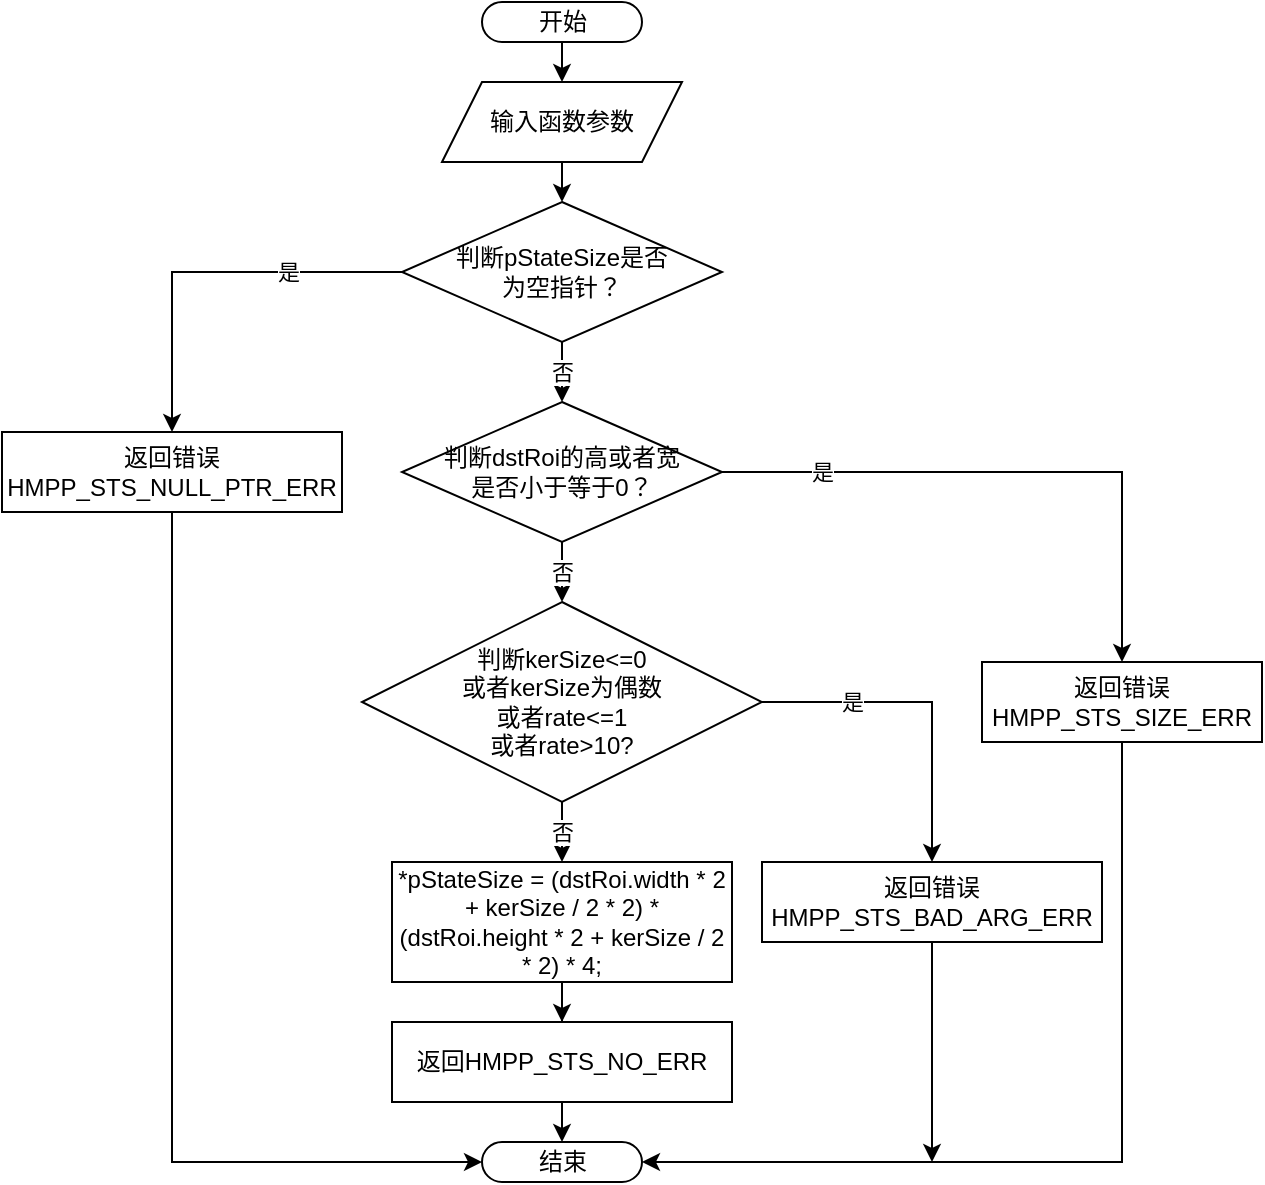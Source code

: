 <mxfile version="14.8.5" type="github" pages="2">
  <diagram id="C5RBs43oDa-KdzZeNtuy" name="Page-1">
    <mxGraphModel dx="1038" dy="579" grid="0" gridSize="10" guides="1" tooltips="1" connect="1" arrows="1" fold="1" page="1" pageScale="1" pageWidth="827" pageHeight="1169" math="0" shadow="0">
      <root>
        <mxCell id="WIyWlLk6GJQsqaUBKTNV-0" />
        <mxCell id="WIyWlLk6GJQsqaUBKTNV-1" parent="WIyWlLk6GJQsqaUBKTNV-0" />
        <mxCell id="ZNMSevWMWKB2k7Ek5_Fw-40" style="edgeStyle=orthogonalEdgeStyle;rounded=0;jumpSize=4;orthogonalLoop=1;jettySize=auto;html=1;exitX=0.5;exitY=0.5;exitDx=0;exitDy=10;exitPerimeter=0;entryX=0.5;entryY=0;entryDx=0;entryDy=0;" parent="WIyWlLk6GJQsqaUBKTNV-1" source="ZNMSevWMWKB2k7Ek5_Fw-0" target="ZNMSevWMWKB2k7Ek5_Fw-1" edge="1">
          <mxGeometry relative="1" as="geometry" />
        </mxCell>
        <mxCell id="ZNMSevWMWKB2k7Ek5_Fw-0" value="开始" style="html=1;dashed=0;whitespace=wrap;shape=mxgraph.dfd.start" parent="WIyWlLk6GJQsqaUBKTNV-1" vertex="1">
          <mxGeometry x="360" y="80" width="80" height="20" as="geometry" />
        </mxCell>
        <mxCell id="ZNMSevWMWKB2k7Ek5_Fw-5" style="edgeStyle=orthogonalEdgeStyle;rounded=0;orthogonalLoop=1;jettySize=auto;html=1;exitX=0.5;exitY=1;exitDx=0;exitDy=0;entryX=0.5;entryY=0;entryDx=0;entryDy=0;" parent="WIyWlLk6GJQsqaUBKTNV-1" source="ZNMSevWMWKB2k7Ek5_Fw-1" target="ZNMSevWMWKB2k7Ek5_Fw-4" edge="1">
          <mxGeometry relative="1" as="geometry" />
        </mxCell>
        <mxCell id="ZNMSevWMWKB2k7Ek5_Fw-1" value="输入函数参数" style="shape=parallelogram;perimeter=parallelogramPerimeter;whiteSpace=wrap;html=1;fixedSize=1;" parent="WIyWlLk6GJQsqaUBKTNV-1" vertex="1">
          <mxGeometry x="340" y="120" width="120" height="40" as="geometry" />
        </mxCell>
        <mxCell id="ZNMSevWMWKB2k7Ek5_Fw-8" value="是" style="edgeStyle=orthogonalEdgeStyle;rounded=0;orthogonalLoop=1;jettySize=auto;html=1;exitX=0;exitY=0.5;exitDx=0;exitDy=0;" parent="WIyWlLk6GJQsqaUBKTNV-1" source="ZNMSevWMWKB2k7Ek5_Fw-4" target="ZNMSevWMWKB2k7Ek5_Fw-7" edge="1">
          <mxGeometry x="-0.415" relative="1" as="geometry">
            <mxPoint as="offset" />
          </mxGeometry>
        </mxCell>
        <mxCell id="ZNMSevWMWKB2k7Ek5_Fw-11" value="否" style="edgeStyle=orthogonalEdgeStyle;rounded=0;orthogonalLoop=1;jettySize=auto;html=1;exitX=0.5;exitY=1;exitDx=0;exitDy=0;entryX=0.5;entryY=0;entryDx=0;entryDy=0;" parent="WIyWlLk6GJQsqaUBKTNV-1" source="ZNMSevWMWKB2k7Ek5_Fw-4" target="ZNMSevWMWKB2k7Ek5_Fw-10" edge="1">
          <mxGeometry relative="1" as="geometry" />
        </mxCell>
        <mxCell id="ZNMSevWMWKB2k7Ek5_Fw-4" value="判断pStateSize是否&lt;br&gt;为空指针？" style="rhombus;whiteSpace=wrap;html=1;" parent="WIyWlLk6GJQsqaUBKTNV-1" vertex="1">
          <mxGeometry x="320" y="180" width="160" height="70" as="geometry" />
        </mxCell>
        <mxCell id="ZNMSevWMWKB2k7Ek5_Fw-6" value="结束" style="html=1;dashed=0;whitespace=wrap;shape=mxgraph.dfd.start" parent="WIyWlLk6GJQsqaUBKTNV-1" vertex="1">
          <mxGeometry x="360" y="650" width="80" height="20" as="geometry" />
        </mxCell>
        <mxCell id="ZNMSevWMWKB2k7Ek5_Fw-9" style="edgeStyle=orthogonalEdgeStyle;rounded=0;orthogonalLoop=1;jettySize=auto;html=1;exitX=0.5;exitY=1;exitDx=0;exitDy=0;entryX=0;entryY=0.5;entryDx=0;entryDy=0;entryPerimeter=0;" parent="WIyWlLk6GJQsqaUBKTNV-1" source="ZNMSevWMWKB2k7Ek5_Fw-7" target="ZNMSevWMWKB2k7Ek5_Fw-6" edge="1">
          <mxGeometry relative="1" as="geometry" />
        </mxCell>
        <mxCell id="ZNMSevWMWKB2k7Ek5_Fw-7" value="返回错误HMPP_STS_NULL_PTR_ERR" style="rounded=0;whiteSpace=wrap;html=1;fillColor=#ffffff;gradientColor=none;" parent="WIyWlLk6GJQsqaUBKTNV-1" vertex="1">
          <mxGeometry x="120" y="295" width="170" height="40" as="geometry" />
        </mxCell>
        <mxCell id="ZNMSevWMWKB2k7Ek5_Fw-13" value="否" style="edgeStyle=orthogonalEdgeStyle;rounded=0;orthogonalLoop=1;jettySize=auto;html=1;exitX=0.5;exitY=1;exitDx=0;exitDy=0;entryX=0.5;entryY=0;entryDx=0;entryDy=0;" parent="WIyWlLk6GJQsqaUBKTNV-1" source="ZNMSevWMWKB2k7Ek5_Fw-10" target="ZNMSevWMWKB2k7Ek5_Fw-12" edge="1">
          <mxGeometry relative="1" as="geometry" />
        </mxCell>
        <mxCell id="ZNMSevWMWKB2k7Ek5_Fw-15" value="是" style="edgeStyle=orthogonalEdgeStyle;rounded=0;orthogonalLoop=1;jettySize=auto;html=1;exitX=1;exitY=0.5;exitDx=0;exitDy=0;entryX=0.5;entryY=0;entryDx=0;entryDy=0;" parent="WIyWlLk6GJQsqaUBKTNV-1" source="ZNMSevWMWKB2k7Ek5_Fw-10" target="ZNMSevWMWKB2k7Ek5_Fw-14" edge="1">
          <mxGeometry x="-0.661" relative="1" as="geometry">
            <mxPoint as="offset" />
          </mxGeometry>
        </mxCell>
        <mxCell id="ZNMSevWMWKB2k7Ek5_Fw-10" value="判断dstRoi的高或者宽&lt;br&gt;是否小于等于0？" style="rhombus;whiteSpace=wrap;html=1;" parent="WIyWlLk6GJQsqaUBKTNV-1" vertex="1">
          <mxGeometry x="320" y="280" width="160" height="70" as="geometry" />
        </mxCell>
        <mxCell id="ZNMSevWMWKB2k7Ek5_Fw-18" value="是" style="edgeStyle=orthogonalEdgeStyle;rounded=0;orthogonalLoop=1;jettySize=auto;html=1;exitX=1;exitY=0.5;exitDx=0;exitDy=0;entryX=0.5;entryY=0;entryDx=0;entryDy=0;" parent="WIyWlLk6GJQsqaUBKTNV-1" source="ZNMSevWMWKB2k7Ek5_Fw-12" target="ZNMSevWMWKB2k7Ek5_Fw-17" edge="1">
          <mxGeometry x="-0.46" relative="1" as="geometry">
            <mxPoint as="offset" />
          </mxGeometry>
        </mxCell>
        <mxCell id="ZNMSevWMWKB2k7Ek5_Fw-27" value="否" style="edgeStyle=orthogonalEdgeStyle;rounded=0;orthogonalLoop=1;jettySize=auto;html=1;exitX=0.5;exitY=1;exitDx=0;exitDy=0;entryX=0.5;entryY=0;entryDx=0;entryDy=0;" parent="WIyWlLk6GJQsqaUBKTNV-1" source="ZNMSevWMWKB2k7Ek5_Fw-12" target="ZNMSevWMWKB2k7Ek5_Fw-25" edge="1">
          <mxGeometry relative="1" as="geometry" />
        </mxCell>
        <mxCell id="ZNMSevWMWKB2k7Ek5_Fw-12" value="判断kerSize&amp;lt;=0&lt;br&gt;或者kerSize为偶数&lt;br&gt;或者rate&amp;lt;=1&lt;br&gt;或者rate&amp;gt;10?" style="rhombus;whiteSpace=wrap;html=1;" parent="WIyWlLk6GJQsqaUBKTNV-1" vertex="1">
          <mxGeometry x="300" y="380" width="200" height="100" as="geometry" />
        </mxCell>
        <mxCell id="ZNMSevWMWKB2k7Ek5_Fw-30" style="edgeStyle=orthogonalEdgeStyle;rounded=0;orthogonalLoop=1;jettySize=auto;html=1;exitX=0.5;exitY=1;exitDx=0;exitDy=0;entryX=1;entryY=0.5;entryDx=0;entryDy=0;entryPerimeter=0;" parent="WIyWlLk6GJQsqaUBKTNV-1" source="ZNMSevWMWKB2k7Ek5_Fw-14" target="ZNMSevWMWKB2k7Ek5_Fw-6" edge="1">
          <mxGeometry relative="1" as="geometry" />
        </mxCell>
        <mxCell id="ZNMSevWMWKB2k7Ek5_Fw-14" value="返回错误HMPP_STS_SIZE_ERR" style="rounded=0;whiteSpace=wrap;html=1;fillColor=#ffffff;gradientColor=none;" parent="WIyWlLk6GJQsqaUBKTNV-1" vertex="1">
          <mxGeometry x="610" y="410" width="140" height="40" as="geometry" />
        </mxCell>
        <mxCell id="ZNMSevWMWKB2k7Ek5_Fw-33" style="edgeStyle=orthogonalEdgeStyle;rounded=0;orthogonalLoop=1;jettySize=auto;html=1;jumpSize=4;" parent="WIyWlLk6GJQsqaUBKTNV-1" source="ZNMSevWMWKB2k7Ek5_Fw-17" edge="1">
          <mxGeometry relative="1" as="geometry">
            <mxPoint x="585" y="660" as="targetPoint" />
          </mxGeometry>
        </mxCell>
        <mxCell id="ZNMSevWMWKB2k7Ek5_Fw-17" value="返回错误HMPP_STS_BAD_ARG_ERR" style="rounded=0;whiteSpace=wrap;html=1;fillColor=#ffffff;gradientColor=none;" parent="WIyWlLk6GJQsqaUBKTNV-1" vertex="1">
          <mxGeometry x="500" y="510" width="170" height="40" as="geometry" />
        </mxCell>
        <mxCell id="SaX5oE3fyaT9kzEfwWuc-0" style="edgeStyle=orthogonalEdgeStyle;rounded=0;orthogonalLoop=1;jettySize=auto;html=1;entryX=0.5;entryY=0;entryDx=0;entryDy=0;" parent="WIyWlLk6GJQsqaUBKTNV-1" source="ZNMSevWMWKB2k7Ek5_Fw-25" target="ZNMSevWMWKB2k7Ek5_Fw-37" edge="1">
          <mxGeometry relative="1" as="geometry" />
        </mxCell>
        <mxCell id="ZNMSevWMWKB2k7Ek5_Fw-25" value="*pStateSize = (dstRoi.width * 2 + kerSize / 2 * 2) * (dstRoi.height * 2 + kerSize / 2 * 2) * 4;" style="rounded=0;whiteSpace=wrap;html=1;fillColor=#ffffff;gradientColor=none;" parent="WIyWlLk6GJQsqaUBKTNV-1" vertex="1">
          <mxGeometry x="315" y="510" width="170" height="60" as="geometry" />
        </mxCell>
        <mxCell id="ZNMSevWMWKB2k7Ek5_Fw-39" style="edgeStyle=orthogonalEdgeStyle;rounded=0;orthogonalLoop=1;jettySize=auto;html=1;exitX=0.5;exitY=1;exitDx=0;exitDy=0;entryX=0.5;entryY=0;entryDx=0;entryDy=0;entryPerimeter=0;" parent="WIyWlLk6GJQsqaUBKTNV-1" source="ZNMSevWMWKB2k7Ek5_Fw-37" target="ZNMSevWMWKB2k7Ek5_Fw-6" edge="1">
          <mxGeometry relative="1" as="geometry" />
        </mxCell>
        <mxCell id="ZNMSevWMWKB2k7Ek5_Fw-37" value="返回HMPP_STS_NO_ERR" style="rounded=0;whiteSpace=wrap;html=1;fillColor=#ffffff;gradientColor=none;" parent="WIyWlLk6GJQsqaUBKTNV-1" vertex="1">
          <mxGeometry x="315" y="590" width="170" height="40" as="geometry" />
        </mxCell>
      </root>
    </mxGraphModel>
  </diagram>
  <diagram id="nAiDFFHblqINsn1WmNnx" name="Page-2">
    <mxGraphModel dx="1038" dy="579" grid="1" gridSize="10" guides="1" tooltips="1" connect="1" arrows="1" fold="1" page="1" pageScale="1" pageWidth="827" pageHeight="1169" math="0" shadow="0">
      <root>
        <mxCell id="dnIQIAc6OB_MlAxiYMZJ-0" />
        <mxCell id="dnIQIAc6OB_MlAxiYMZJ-1" parent="dnIQIAc6OB_MlAxiYMZJ-0" />
        <mxCell id="dnIQIAc6OB_MlAxiYMZJ-2" value="" style="shape=table;startSize=0;container=1;collapsible=0;childLayout=tableLayout;" vertex="1" parent="dnIQIAc6OB_MlAxiYMZJ-1">
          <mxGeometry x="160" y="80" width="320" height="320" as="geometry" />
        </mxCell>
        <mxCell id="dnIQIAc6OB_MlAxiYMZJ-3" value="" style="shape=partialRectangle;collapsible=0;dropTarget=0;pointerEvents=0;fillColor=none;top=0;left=0;bottom=0;right=0;points=[[0,0.5],[1,0.5]];portConstraint=eastwest;" vertex="1" parent="dnIQIAc6OB_MlAxiYMZJ-2">
          <mxGeometry width="320" height="41" as="geometry" />
        </mxCell>
        <mxCell id="dnIQIAc6OB_MlAxiYMZJ-4" value="" style="shape=partialRectangle;html=1;whiteSpace=wrap;connectable=0;overflow=hidden;fillColor=#fff2cc;top=0;left=0;bottom=0;right=0;strokeColor=#d6b656;" vertex="1" parent="dnIQIAc6OB_MlAxiYMZJ-3">
          <mxGeometry width="40" height="41" as="geometry" />
        </mxCell>
        <mxCell id="dnIQIAc6OB_MlAxiYMZJ-5" value="" style="shape=partialRectangle;html=1;whiteSpace=wrap;connectable=0;overflow=hidden;fillColor=#fff2cc;top=0;left=0;bottom=0;right=0;strokeColor=#d6b656;" vertex="1" parent="dnIQIAc6OB_MlAxiYMZJ-3">
          <mxGeometry x="40" width="40" height="41" as="geometry" />
        </mxCell>
        <mxCell id="dnIQIAc6OB_MlAxiYMZJ-6" value="" style="shape=partialRectangle;html=1;whiteSpace=wrap;connectable=0;overflow=hidden;fillColor=#fff2cc;top=0;left=0;bottom=0;right=0;strokeColor=#d6b656;" vertex="1" parent="dnIQIAc6OB_MlAxiYMZJ-3">
          <mxGeometry x="80" width="40" height="41" as="geometry" />
        </mxCell>
        <mxCell id="dnIQIAc6OB_MlAxiYMZJ-7" value="" style="shape=partialRectangle;html=1;whiteSpace=wrap;connectable=0;overflow=hidden;fillColor=#fff2cc;top=0;left=0;bottom=0;right=0;strokeColor=#d6b656;" vertex="1" parent="dnIQIAc6OB_MlAxiYMZJ-3">
          <mxGeometry x="120" width="40" height="41" as="geometry" />
        </mxCell>
        <mxCell id="dnIQIAc6OB_MlAxiYMZJ-8" value="" style="shape=partialRectangle;html=1;whiteSpace=wrap;connectable=0;overflow=hidden;fillColor=#fff2cc;top=0;left=0;bottom=0;right=0;strokeColor=#d6b656;" vertex="1" parent="dnIQIAc6OB_MlAxiYMZJ-3">
          <mxGeometry x="160" width="40" height="41" as="geometry" />
        </mxCell>
        <mxCell id="dnIQIAc6OB_MlAxiYMZJ-9" value="" style="shape=partialRectangle;html=1;whiteSpace=wrap;connectable=0;overflow=hidden;fillColor=#fff2cc;top=0;left=0;bottom=0;right=0;strokeColor=#d6b656;" vertex="1" parent="dnIQIAc6OB_MlAxiYMZJ-3">
          <mxGeometry x="200" width="40" height="41" as="geometry" />
        </mxCell>
        <mxCell id="dnIQIAc6OB_MlAxiYMZJ-10" value="" style="shape=partialRectangle;html=1;whiteSpace=wrap;connectable=0;overflow=hidden;fillColor=#fff2cc;top=0;left=0;bottom=0;right=0;strokeColor=#d6b656;" vertex="1" parent="dnIQIAc6OB_MlAxiYMZJ-3">
          <mxGeometry x="240" width="40" height="41" as="geometry" />
        </mxCell>
        <mxCell id="dnIQIAc6OB_MlAxiYMZJ-11" value="" style="shape=partialRectangle;html=1;whiteSpace=wrap;connectable=0;overflow=hidden;fillColor=#fff2cc;top=0;left=0;bottom=0;right=0;strokeColor=#d6b656;" vertex="1" parent="dnIQIAc6OB_MlAxiYMZJ-3">
          <mxGeometry x="280" width="40" height="41" as="geometry" />
        </mxCell>
        <mxCell id="dnIQIAc6OB_MlAxiYMZJ-12" value="" style="shape=partialRectangle;collapsible=0;dropTarget=0;pointerEvents=0;fillColor=none;top=0;left=0;bottom=0;right=0;points=[[0,0.5],[1,0.5]];portConstraint=eastwest;" vertex="1" parent="dnIQIAc6OB_MlAxiYMZJ-2">
          <mxGeometry y="41" width="320" height="40" as="geometry" />
        </mxCell>
        <mxCell id="dnIQIAc6OB_MlAxiYMZJ-13" value="" style="shape=partialRectangle;html=1;whiteSpace=wrap;connectable=0;overflow=hidden;fillColor=#fff2cc;top=0;left=0;bottom=0;right=0;strokeColor=#d6b656;" vertex="1" parent="dnIQIAc6OB_MlAxiYMZJ-12">
          <mxGeometry width="40" height="40" as="geometry" />
        </mxCell>
        <mxCell id="dnIQIAc6OB_MlAxiYMZJ-14" value="" style="shape=partialRectangle;html=1;whiteSpace=wrap;connectable=0;overflow=hidden;fillColor=#fff2cc;top=0;left=0;bottom=0;right=0;strokeColor=#d6b656;" vertex="1" parent="dnIQIAc6OB_MlAxiYMZJ-12">
          <mxGeometry x="40" width="40" height="40" as="geometry" />
        </mxCell>
        <mxCell id="dnIQIAc6OB_MlAxiYMZJ-15" value="" style="shape=partialRectangle;html=1;whiteSpace=wrap;connectable=0;overflow=hidden;fillColor=#fff2cc;top=0;left=0;bottom=0;right=0;strokeColor=#d6b656;" vertex="1" parent="dnIQIAc6OB_MlAxiYMZJ-12">
          <mxGeometry x="80" width="40" height="40" as="geometry" />
        </mxCell>
        <mxCell id="dnIQIAc6OB_MlAxiYMZJ-16" value="" style="shape=partialRectangle;html=1;whiteSpace=wrap;connectable=0;overflow=hidden;fillColor=#fff2cc;top=0;left=0;bottom=0;right=0;strokeColor=#d6b656;" vertex="1" parent="dnIQIAc6OB_MlAxiYMZJ-12">
          <mxGeometry x="120" width="40" height="40" as="geometry" />
        </mxCell>
        <mxCell id="dnIQIAc6OB_MlAxiYMZJ-17" value="" style="shape=partialRectangle;html=1;whiteSpace=wrap;connectable=0;overflow=hidden;fillColor=#fff2cc;top=0;left=0;bottom=0;right=0;strokeColor=#d6b656;" vertex="1" parent="dnIQIAc6OB_MlAxiYMZJ-12">
          <mxGeometry x="160" width="40" height="40" as="geometry" />
        </mxCell>
        <mxCell id="dnIQIAc6OB_MlAxiYMZJ-18" value="" style="shape=partialRectangle;html=1;whiteSpace=wrap;connectable=0;overflow=hidden;fillColor=#fff2cc;top=0;left=0;bottom=0;right=0;strokeColor=#d6b656;" vertex="1" parent="dnIQIAc6OB_MlAxiYMZJ-12">
          <mxGeometry x="200" width="40" height="40" as="geometry" />
        </mxCell>
        <mxCell id="dnIQIAc6OB_MlAxiYMZJ-19" value="" style="shape=partialRectangle;html=1;whiteSpace=wrap;connectable=0;overflow=hidden;fillColor=#fff2cc;top=0;left=0;bottom=0;right=0;strokeColor=#d6b656;" vertex="1" parent="dnIQIAc6OB_MlAxiYMZJ-12">
          <mxGeometry x="240" width="40" height="40" as="geometry" />
        </mxCell>
        <mxCell id="dnIQIAc6OB_MlAxiYMZJ-20" value="" style="shape=partialRectangle;html=1;whiteSpace=wrap;connectable=0;overflow=hidden;fillColor=#fff2cc;top=0;left=0;bottom=0;right=0;strokeColor=#d6b656;" vertex="1" parent="dnIQIAc6OB_MlAxiYMZJ-12">
          <mxGeometry x="280" width="40" height="40" as="geometry" />
        </mxCell>
        <mxCell id="dnIQIAc6OB_MlAxiYMZJ-21" value="" style="shape=partialRectangle;collapsible=0;dropTarget=0;pointerEvents=0;fillColor=none;top=0;left=0;bottom=0;right=0;points=[[0,0.5],[1,0.5]];portConstraint=eastwest;" vertex="1" parent="dnIQIAc6OB_MlAxiYMZJ-2">
          <mxGeometry y="81" width="320" height="40" as="geometry" />
        </mxCell>
        <mxCell id="dnIQIAc6OB_MlAxiYMZJ-22" value="" style="shape=partialRectangle;html=1;whiteSpace=wrap;connectable=0;overflow=hidden;fillColor=#fff2cc;top=0;left=0;bottom=0;right=0;strokeColor=#d6b656;" vertex="1" parent="dnIQIAc6OB_MlAxiYMZJ-21">
          <mxGeometry width="40" height="40" as="geometry" />
        </mxCell>
        <mxCell id="dnIQIAc6OB_MlAxiYMZJ-23" value="" style="shape=partialRectangle;html=1;whiteSpace=wrap;connectable=0;overflow=hidden;fillColor=#fff2cc;top=0;left=0;bottom=0;right=0;strokeColor=#d6b656;" vertex="1" parent="dnIQIAc6OB_MlAxiYMZJ-21">
          <mxGeometry x="40" width="40" height="40" as="geometry" />
        </mxCell>
        <mxCell id="dnIQIAc6OB_MlAxiYMZJ-24" value="1" style="shape=partialRectangle;html=1;whiteSpace=wrap;connectable=0;overflow=hidden;fillColor=#f8cecc;top=0;left=0;bottom=0;right=0;strokeColor=#b85450;" vertex="1" parent="dnIQIAc6OB_MlAxiYMZJ-21">
          <mxGeometry x="80" width="40" height="40" as="geometry" />
        </mxCell>
        <mxCell id="dnIQIAc6OB_MlAxiYMZJ-25" value="0" style="shape=partialRectangle;html=1;whiteSpace=wrap;connectable=0;overflow=hidden;fillColor=#d5e8d4;top=0;left=0;bottom=0;right=0;strokeColor=#82b366;" vertex="1" parent="dnIQIAc6OB_MlAxiYMZJ-21">
          <mxGeometry x="120" width="40" height="40" as="geometry" />
        </mxCell>
        <mxCell id="dnIQIAc6OB_MlAxiYMZJ-26" value="2" style="shape=partialRectangle;html=1;whiteSpace=wrap;connectable=0;overflow=hidden;fillColor=#f8cecc;top=0;left=0;bottom=0;right=0;strokeColor=#b85450;" vertex="1" parent="dnIQIAc6OB_MlAxiYMZJ-21">
          <mxGeometry x="160" width="40" height="40" as="geometry" />
        </mxCell>
        <mxCell id="dnIQIAc6OB_MlAxiYMZJ-27" value="0" style="shape=partialRectangle;html=1;whiteSpace=wrap;connectable=0;overflow=hidden;fillColor=#d5e8d4;top=0;left=0;bottom=0;right=0;strokeColor=#82b366;" vertex="1" parent="dnIQIAc6OB_MlAxiYMZJ-21">
          <mxGeometry x="200" width="40" height="40" as="geometry" />
        </mxCell>
        <mxCell id="dnIQIAc6OB_MlAxiYMZJ-28" value="" style="shape=partialRectangle;html=1;whiteSpace=wrap;connectable=0;overflow=hidden;fillColor=#fff2cc;top=0;left=0;bottom=0;right=0;strokeColor=#d6b656;" vertex="1" parent="dnIQIAc6OB_MlAxiYMZJ-21">
          <mxGeometry x="240" width="40" height="40" as="geometry" />
        </mxCell>
        <mxCell id="dnIQIAc6OB_MlAxiYMZJ-29" value="" style="shape=partialRectangle;html=1;whiteSpace=wrap;connectable=0;overflow=hidden;fillColor=#fff2cc;top=0;left=0;bottom=0;right=0;strokeColor=#d6b656;" vertex="1" parent="dnIQIAc6OB_MlAxiYMZJ-21">
          <mxGeometry x="280" width="40" height="40" as="geometry" />
        </mxCell>
        <mxCell id="dnIQIAc6OB_MlAxiYMZJ-30" value="" style="shape=partialRectangle;collapsible=0;dropTarget=0;pointerEvents=0;fillColor=none;top=0;left=0;bottom=0;right=0;points=[[0,0.5],[1,0.5]];portConstraint=eastwest;" vertex="1" parent="dnIQIAc6OB_MlAxiYMZJ-2">
          <mxGeometry y="121" width="320" height="39" as="geometry" />
        </mxCell>
        <mxCell id="dnIQIAc6OB_MlAxiYMZJ-31" value="" style="shape=partialRectangle;html=1;whiteSpace=wrap;connectable=0;overflow=hidden;fillColor=#fff2cc;top=0;left=0;bottom=0;right=0;strokeColor=#d6b656;" vertex="1" parent="dnIQIAc6OB_MlAxiYMZJ-30">
          <mxGeometry width="40" height="39" as="geometry" />
        </mxCell>
        <mxCell id="dnIQIAc6OB_MlAxiYMZJ-32" value="" style="shape=partialRectangle;html=1;whiteSpace=wrap;connectable=0;overflow=hidden;fillColor=#fff2cc;top=0;left=0;bottom=0;right=0;strokeColor=#d6b656;" vertex="1" parent="dnIQIAc6OB_MlAxiYMZJ-30">
          <mxGeometry x="40" width="40" height="39" as="geometry" />
        </mxCell>
        <mxCell id="dnIQIAc6OB_MlAxiYMZJ-33" value="0" style="shape=partialRectangle;html=1;whiteSpace=wrap;connectable=0;overflow=hidden;fillColor=#d5e8d4;top=0;left=0;bottom=0;right=0;strokeColor=#82b366;" vertex="1" parent="dnIQIAc6OB_MlAxiYMZJ-30">
          <mxGeometry x="80" width="40" height="39" as="geometry" />
        </mxCell>
        <mxCell id="dnIQIAc6OB_MlAxiYMZJ-34" value="0" style="shape=partialRectangle;html=1;whiteSpace=wrap;connectable=0;overflow=hidden;fillColor=#d5e8d4;top=0;left=0;bottom=0;right=0;strokeColor=#82b366;" vertex="1" parent="dnIQIAc6OB_MlAxiYMZJ-30">
          <mxGeometry x="120" width="40" height="39" as="geometry" />
        </mxCell>
        <mxCell id="dnIQIAc6OB_MlAxiYMZJ-35" value="0" style="shape=partialRectangle;html=1;whiteSpace=wrap;connectable=0;overflow=hidden;fillColor=#d5e8d4;top=0;left=0;bottom=0;right=0;strokeColor=#82b366;" vertex="1" parent="dnIQIAc6OB_MlAxiYMZJ-30">
          <mxGeometry x="160" width="40" height="39" as="geometry" />
        </mxCell>
        <mxCell id="dnIQIAc6OB_MlAxiYMZJ-36" value="0" style="shape=partialRectangle;html=1;whiteSpace=wrap;connectable=0;overflow=hidden;fillColor=#d5e8d4;top=0;left=0;bottom=0;right=0;strokeColor=#82b366;" vertex="1" parent="dnIQIAc6OB_MlAxiYMZJ-30">
          <mxGeometry x="200" width="40" height="39" as="geometry" />
        </mxCell>
        <mxCell id="dnIQIAc6OB_MlAxiYMZJ-37" value="" style="shape=partialRectangle;html=1;whiteSpace=wrap;connectable=0;overflow=hidden;fillColor=#fff2cc;top=0;left=0;bottom=0;right=0;strokeColor=#d6b656;" vertex="1" parent="dnIQIAc6OB_MlAxiYMZJ-30">
          <mxGeometry x="240" width="40" height="39" as="geometry" />
        </mxCell>
        <mxCell id="dnIQIAc6OB_MlAxiYMZJ-38" value="" style="shape=partialRectangle;html=1;whiteSpace=wrap;connectable=0;overflow=hidden;fillColor=#fff2cc;top=0;left=0;bottom=0;right=0;strokeColor=#d6b656;" vertex="1" parent="dnIQIAc6OB_MlAxiYMZJ-30">
          <mxGeometry x="280" width="40" height="39" as="geometry" />
        </mxCell>
        <mxCell id="dnIQIAc6OB_MlAxiYMZJ-39" value="" style="shape=partialRectangle;collapsible=0;dropTarget=0;pointerEvents=0;fillColor=none;top=0;left=0;bottom=0;right=0;points=[[0,0.5],[1,0.5]];portConstraint=eastwest;" vertex="1" parent="dnIQIAc6OB_MlAxiYMZJ-2">
          <mxGeometry y="160" width="320" height="41" as="geometry" />
        </mxCell>
        <mxCell id="dnIQIAc6OB_MlAxiYMZJ-40" value="" style="shape=partialRectangle;html=1;whiteSpace=wrap;connectable=0;overflow=hidden;fillColor=#fff2cc;top=0;left=0;bottom=0;right=0;strokeColor=#d6b656;" vertex="1" parent="dnIQIAc6OB_MlAxiYMZJ-39">
          <mxGeometry width="40" height="41" as="geometry" />
        </mxCell>
        <mxCell id="dnIQIAc6OB_MlAxiYMZJ-41" value="" style="shape=partialRectangle;html=1;whiteSpace=wrap;connectable=0;overflow=hidden;fillColor=#fff2cc;top=0;left=0;bottom=0;right=0;strokeColor=#d6b656;" vertex="1" parent="dnIQIAc6OB_MlAxiYMZJ-39">
          <mxGeometry x="40" width="40" height="41" as="geometry" />
        </mxCell>
        <mxCell id="dnIQIAc6OB_MlAxiYMZJ-42" value="3" style="shape=partialRectangle;html=1;whiteSpace=wrap;connectable=0;overflow=hidden;fillColor=#f8cecc;top=0;left=0;bottom=0;right=0;strokeColor=#b85450;" vertex="1" parent="dnIQIAc6OB_MlAxiYMZJ-39">
          <mxGeometry x="80" width="40" height="41" as="geometry" />
        </mxCell>
        <mxCell id="dnIQIAc6OB_MlAxiYMZJ-43" value="0" style="shape=partialRectangle;html=1;whiteSpace=wrap;connectable=0;overflow=hidden;fillColor=#d5e8d4;top=0;left=0;bottom=0;right=0;strokeColor=#82b366;" vertex="1" parent="dnIQIAc6OB_MlAxiYMZJ-39">
          <mxGeometry x="120" width="40" height="41" as="geometry" />
        </mxCell>
        <mxCell id="dnIQIAc6OB_MlAxiYMZJ-44" value="4" style="shape=partialRectangle;html=1;whiteSpace=wrap;connectable=0;overflow=hidden;fillColor=#f8cecc;top=0;left=0;bottom=0;right=0;strokeColor=#b85450;" vertex="1" parent="dnIQIAc6OB_MlAxiYMZJ-39">
          <mxGeometry x="160" width="40" height="41" as="geometry" />
        </mxCell>
        <mxCell id="dnIQIAc6OB_MlAxiYMZJ-45" value="0" style="shape=partialRectangle;html=1;whiteSpace=wrap;connectable=0;overflow=hidden;fillColor=#d5e8d4;top=0;left=0;bottom=0;right=0;strokeColor=#82b366;" vertex="1" parent="dnIQIAc6OB_MlAxiYMZJ-39">
          <mxGeometry x="200" width="40" height="41" as="geometry" />
        </mxCell>
        <mxCell id="dnIQIAc6OB_MlAxiYMZJ-46" value="" style="shape=partialRectangle;html=1;whiteSpace=wrap;connectable=0;overflow=hidden;fillColor=#fff2cc;top=0;left=0;bottom=0;right=0;strokeColor=#d6b656;" vertex="1" parent="dnIQIAc6OB_MlAxiYMZJ-39">
          <mxGeometry x="240" width="40" height="41" as="geometry" />
        </mxCell>
        <mxCell id="dnIQIAc6OB_MlAxiYMZJ-47" value="" style="shape=partialRectangle;html=1;whiteSpace=wrap;connectable=0;overflow=hidden;fillColor=#fff2cc;top=0;left=0;bottom=0;right=0;strokeColor=#d6b656;" vertex="1" parent="dnIQIAc6OB_MlAxiYMZJ-39">
          <mxGeometry x="280" width="40" height="41" as="geometry" />
        </mxCell>
        <mxCell id="dnIQIAc6OB_MlAxiYMZJ-48" value="" style="shape=partialRectangle;collapsible=0;dropTarget=0;pointerEvents=0;fillColor=none;top=0;left=0;bottom=0;right=0;points=[[0,0.5],[1,0.5]];portConstraint=eastwest;" vertex="1" parent="dnIQIAc6OB_MlAxiYMZJ-2">
          <mxGeometry y="201" width="320" height="40" as="geometry" />
        </mxCell>
        <mxCell id="dnIQIAc6OB_MlAxiYMZJ-49" value="" style="shape=partialRectangle;html=1;whiteSpace=wrap;connectable=0;overflow=hidden;fillColor=#fff2cc;top=0;left=0;bottom=0;right=0;strokeColor=#d6b656;" vertex="1" parent="dnIQIAc6OB_MlAxiYMZJ-48">
          <mxGeometry width="40" height="40" as="geometry" />
        </mxCell>
        <mxCell id="dnIQIAc6OB_MlAxiYMZJ-50" value="" style="shape=partialRectangle;html=1;whiteSpace=wrap;connectable=0;overflow=hidden;fillColor=#fff2cc;top=0;left=0;bottom=0;right=0;strokeColor=#d6b656;" vertex="1" parent="dnIQIAc6OB_MlAxiYMZJ-48">
          <mxGeometry x="40" width="40" height="40" as="geometry" />
        </mxCell>
        <mxCell id="dnIQIAc6OB_MlAxiYMZJ-51" value="0" style="shape=partialRectangle;html=1;whiteSpace=wrap;connectable=0;overflow=hidden;fillColor=#d5e8d4;top=0;left=0;bottom=0;right=0;strokeColor=#82b366;" vertex="1" parent="dnIQIAc6OB_MlAxiYMZJ-48">
          <mxGeometry x="80" width="40" height="40" as="geometry" />
        </mxCell>
        <mxCell id="dnIQIAc6OB_MlAxiYMZJ-52" value="0" style="shape=partialRectangle;html=1;whiteSpace=wrap;connectable=0;overflow=hidden;fillColor=#d5e8d4;top=0;left=0;bottom=0;right=0;strokeColor=#82b366;" vertex="1" parent="dnIQIAc6OB_MlAxiYMZJ-48">
          <mxGeometry x="120" width="40" height="40" as="geometry" />
        </mxCell>
        <mxCell id="dnIQIAc6OB_MlAxiYMZJ-53" value="0" style="shape=partialRectangle;html=1;whiteSpace=wrap;connectable=0;overflow=hidden;fillColor=#d5e8d4;top=0;left=0;bottom=0;right=0;strokeColor=#82b366;" vertex="1" parent="dnIQIAc6OB_MlAxiYMZJ-48">
          <mxGeometry x="160" width="40" height="40" as="geometry" />
        </mxCell>
        <mxCell id="dnIQIAc6OB_MlAxiYMZJ-54" value="0" style="shape=partialRectangle;html=1;whiteSpace=wrap;connectable=0;overflow=hidden;fillColor=#d5e8d4;top=0;left=0;bottom=0;right=0;strokeColor=#82b366;" vertex="1" parent="dnIQIAc6OB_MlAxiYMZJ-48">
          <mxGeometry x="200" width="40" height="40" as="geometry" />
        </mxCell>
        <mxCell id="dnIQIAc6OB_MlAxiYMZJ-55" value="" style="shape=partialRectangle;html=1;whiteSpace=wrap;connectable=0;overflow=hidden;fillColor=#fff2cc;top=0;left=0;bottom=0;right=0;strokeColor=#d6b656;" vertex="1" parent="dnIQIAc6OB_MlAxiYMZJ-48">
          <mxGeometry x="240" width="40" height="40" as="geometry" />
        </mxCell>
        <mxCell id="dnIQIAc6OB_MlAxiYMZJ-56" value="" style="shape=partialRectangle;html=1;whiteSpace=wrap;connectable=0;overflow=hidden;fillColor=#fff2cc;top=0;left=0;bottom=0;right=0;strokeColor=#d6b656;" vertex="1" parent="dnIQIAc6OB_MlAxiYMZJ-48">
          <mxGeometry x="280" width="40" height="40" as="geometry" />
        </mxCell>
        <mxCell id="dnIQIAc6OB_MlAxiYMZJ-57" value="" style="shape=partialRectangle;collapsible=0;dropTarget=0;pointerEvents=0;fillColor=none;top=0;left=0;bottom=0;right=0;points=[[0,0.5],[1,0.5]];portConstraint=eastwest;" vertex="1" parent="dnIQIAc6OB_MlAxiYMZJ-2">
          <mxGeometry y="241" width="320" height="40" as="geometry" />
        </mxCell>
        <mxCell id="dnIQIAc6OB_MlAxiYMZJ-58" value="" style="shape=partialRectangle;html=1;whiteSpace=wrap;connectable=0;overflow=hidden;fillColor=#fff2cc;top=0;left=0;bottom=0;right=0;strokeColor=#d6b656;" vertex="1" parent="dnIQIAc6OB_MlAxiYMZJ-57">
          <mxGeometry width="40" height="40" as="geometry" />
        </mxCell>
        <mxCell id="dnIQIAc6OB_MlAxiYMZJ-59" value="" style="shape=partialRectangle;html=1;whiteSpace=wrap;connectable=0;overflow=hidden;fillColor=#fff2cc;top=0;left=0;bottom=0;right=0;strokeColor=#d6b656;" vertex="1" parent="dnIQIAc6OB_MlAxiYMZJ-57">
          <mxGeometry x="40" width="40" height="40" as="geometry" />
        </mxCell>
        <mxCell id="dnIQIAc6OB_MlAxiYMZJ-60" value="" style="shape=partialRectangle;html=1;whiteSpace=wrap;connectable=0;overflow=hidden;fillColor=#fff2cc;top=0;left=0;bottom=0;right=0;strokeColor=#d6b656;" vertex="1" parent="dnIQIAc6OB_MlAxiYMZJ-57">
          <mxGeometry x="80" width="40" height="40" as="geometry" />
        </mxCell>
        <mxCell id="dnIQIAc6OB_MlAxiYMZJ-61" value="" style="shape=partialRectangle;html=1;whiteSpace=wrap;connectable=0;overflow=hidden;fillColor=#fff2cc;top=0;left=0;bottom=0;right=0;strokeColor=#d6b656;" vertex="1" parent="dnIQIAc6OB_MlAxiYMZJ-57">
          <mxGeometry x="120" width="40" height="40" as="geometry" />
        </mxCell>
        <mxCell id="dnIQIAc6OB_MlAxiYMZJ-62" value="" style="shape=partialRectangle;html=1;whiteSpace=wrap;connectable=0;overflow=hidden;fillColor=#fff2cc;top=0;left=0;bottom=0;right=0;strokeColor=#d6b656;" vertex="1" parent="dnIQIAc6OB_MlAxiYMZJ-57">
          <mxGeometry x="160" width="40" height="40" as="geometry" />
        </mxCell>
        <mxCell id="dnIQIAc6OB_MlAxiYMZJ-63" value="" style="shape=partialRectangle;html=1;whiteSpace=wrap;connectable=0;overflow=hidden;fillColor=#fff2cc;top=0;left=0;bottom=0;right=0;strokeColor=#d6b656;" vertex="1" parent="dnIQIAc6OB_MlAxiYMZJ-57">
          <mxGeometry x="200" width="40" height="40" as="geometry" />
        </mxCell>
        <mxCell id="dnIQIAc6OB_MlAxiYMZJ-64" value="" style="shape=partialRectangle;html=1;whiteSpace=wrap;connectable=0;overflow=hidden;fillColor=#fff2cc;top=0;left=0;bottom=0;right=0;strokeColor=#d6b656;" vertex="1" parent="dnIQIAc6OB_MlAxiYMZJ-57">
          <mxGeometry x="240" width="40" height="40" as="geometry" />
        </mxCell>
        <mxCell id="dnIQIAc6OB_MlAxiYMZJ-65" value="" style="shape=partialRectangle;html=1;whiteSpace=wrap;connectable=0;overflow=hidden;fillColor=#fff2cc;top=0;left=0;bottom=0;right=0;strokeColor=#d6b656;" vertex="1" parent="dnIQIAc6OB_MlAxiYMZJ-57">
          <mxGeometry x="280" width="40" height="40" as="geometry" />
        </mxCell>
        <mxCell id="dnIQIAc6OB_MlAxiYMZJ-66" value="" style="shape=partialRectangle;collapsible=0;dropTarget=0;pointerEvents=0;fillColor=none;top=0;left=0;bottom=0;right=0;points=[[0,0.5],[1,0.5]];portConstraint=eastwest;" vertex="1" parent="dnIQIAc6OB_MlAxiYMZJ-2">
          <mxGeometry y="281" width="320" height="39" as="geometry" />
        </mxCell>
        <mxCell id="dnIQIAc6OB_MlAxiYMZJ-67" value="" style="shape=partialRectangle;html=1;whiteSpace=wrap;connectable=0;overflow=hidden;fillColor=#fff2cc;top=0;left=0;bottom=0;right=0;strokeColor=#d6b656;" vertex="1" parent="dnIQIAc6OB_MlAxiYMZJ-66">
          <mxGeometry width="40" height="39" as="geometry" />
        </mxCell>
        <mxCell id="dnIQIAc6OB_MlAxiYMZJ-68" value="" style="shape=partialRectangle;html=1;whiteSpace=wrap;connectable=0;overflow=hidden;fillColor=#fff2cc;top=0;left=0;bottom=0;right=0;strokeColor=#d6b656;" vertex="1" parent="dnIQIAc6OB_MlAxiYMZJ-66">
          <mxGeometry x="40" width="40" height="39" as="geometry" />
        </mxCell>
        <mxCell id="dnIQIAc6OB_MlAxiYMZJ-69" value="" style="shape=partialRectangle;html=1;whiteSpace=wrap;connectable=0;overflow=hidden;fillColor=#fff2cc;top=0;left=0;bottom=0;right=0;strokeColor=#d6b656;" vertex="1" parent="dnIQIAc6OB_MlAxiYMZJ-66">
          <mxGeometry x="80" width="40" height="39" as="geometry" />
        </mxCell>
        <mxCell id="dnIQIAc6OB_MlAxiYMZJ-70" value="" style="shape=partialRectangle;html=1;whiteSpace=wrap;connectable=0;overflow=hidden;fillColor=#fff2cc;top=0;left=0;bottom=0;right=0;strokeColor=#d6b656;" vertex="1" parent="dnIQIAc6OB_MlAxiYMZJ-66">
          <mxGeometry x="120" width="40" height="39" as="geometry" />
        </mxCell>
        <mxCell id="dnIQIAc6OB_MlAxiYMZJ-71" value="" style="shape=partialRectangle;html=1;whiteSpace=wrap;connectable=0;overflow=hidden;fillColor=#fff2cc;top=0;left=0;bottom=0;right=0;strokeColor=#d6b656;" vertex="1" parent="dnIQIAc6OB_MlAxiYMZJ-66">
          <mxGeometry x="160" width="40" height="39" as="geometry" />
        </mxCell>
        <mxCell id="dnIQIAc6OB_MlAxiYMZJ-72" value="" style="shape=partialRectangle;html=1;whiteSpace=wrap;connectable=0;overflow=hidden;fillColor=#fff2cc;top=0;left=0;bottom=0;right=0;strokeColor=#d6b656;" vertex="1" parent="dnIQIAc6OB_MlAxiYMZJ-66">
          <mxGeometry x="200" width="40" height="39" as="geometry" />
        </mxCell>
        <mxCell id="dnIQIAc6OB_MlAxiYMZJ-73" value="" style="shape=partialRectangle;html=1;whiteSpace=wrap;connectable=0;overflow=hidden;fillColor=#fff2cc;top=0;left=0;bottom=0;right=0;strokeColor=#d6b656;" vertex="1" parent="dnIQIAc6OB_MlAxiYMZJ-66">
          <mxGeometry x="240" width="40" height="39" as="geometry" />
        </mxCell>
        <mxCell id="dnIQIAc6OB_MlAxiYMZJ-74" value="" style="shape=partialRectangle;html=1;whiteSpace=wrap;connectable=0;overflow=hidden;fillColor=#fff2cc;top=0;left=0;bottom=0;right=0;strokeColor=#d6b656;" vertex="1" parent="dnIQIAc6OB_MlAxiYMZJ-66">
          <mxGeometry x="280" width="40" height="39" as="geometry" />
        </mxCell>
        <mxCell id="dnIQIAc6OB_MlAxiYMZJ-75" value="" style="shape=curlyBracket;whiteSpace=wrap;html=1;rounded=1;direction=south;" vertex="1" parent="dnIQIAc6OB_MlAxiYMZJ-1">
          <mxGeometry x="240" y="50" width="160" height="20" as="geometry" />
        </mxCell>
        <mxCell id="dnIQIAc6OB_MlAxiYMZJ-76" value="width*2" style="text;html=1;align=center;verticalAlign=middle;resizable=0;points=[];autosize=1;strokeColor=none;" vertex="1" parent="dnIQIAc6OB_MlAxiYMZJ-1">
          <mxGeometry x="295" y="30" width="50" height="20" as="geometry" />
        </mxCell>
        <mxCell id="dnIQIAc6OB_MlAxiYMZJ-77" value="" style="shape=curlyBracket;whiteSpace=wrap;html=1;rounded=1;direction=west;" vertex="1" parent="dnIQIAc6OB_MlAxiYMZJ-1">
          <mxGeometry x="490" y="160" width="20" height="160" as="geometry" />
        </mxCell>
        <mxCell id="dnIQIAc6OB_MlAxiYMZJ-78" value="height*2" style="text;html=1;align=center;verticalAlign=middle;resizable=0;points=[];autosize=1;strokeColor=none;" vertex="1" parent="dnIQIAc6OB_MlAxiYMZJ-1">
          <mxGeometry x="515" y="230" width="60" height="20" as="geometry" />
        </mxCell>
        <mxCell id="dnIQIAc6OB_MlAxiYMZJ-79" value="" style="shape=curlyBracket;whiteSpace=wrap;html=1;rounded=1;flipH=1;" vertex="1" parent="dnIQIAc6OB_MlAxiYMZJ-1">
          <mxGeometry x="490" y="80" width="20" height="80" as="geometry" />
        </mxCell>
        <mxCell id="dnIQIAc6OB_MlAxiYMZJ-80" value="kerSize/2" style="text;html=1;align=center;verticalAlign=middle;resizable=0;points=[];autosize=1;strokeColor=none;" vertex="1" parent="dnIQIAc6OB_MlAxiYMZJ-1">
          <mxGeometry x="510" y="110" width="70" height="20" as="geometry" />
        </mxCell>
        <mxCell id="dnIQIAc6OB_MlAxiYMZJ-81" value="" style="shape=curlyBracket;whiteSpace=wrap;html=1;rounded=1;flipH=1;direction=south;" vertex="1" parent="dnIQIAc6OB_MlAxiYMZJ-1">
          <mxGeometry x="400" y="50" width="80" height="20" as="geometry" />
        </mxCell>
        <mxCell id="dnIQIAc6OB_MlAxiYMZJ-82" value="kerSize/2" style="text;html=1;align=center;verticalAlign=middle;resizable=0;points=[];autosize=1;strokeColor=none;" vertex="1" parent="dnIQIAc6OB_MlAxiYMZJ-1">
          <mxGeometry x="405" y="30" width="70" height="20" as="geometry" />
        </mxCell>
        <mxCell id="dnIQIAc6OB_MlAxiYMZJ-84" value="Source Image ROI" style="text;html=1;align=center;verticalAlign=middle;resizable=0;points=[];autosize=1;strokeColor=none;" vertex="1" parent="dnIQIAc6OB_MlAxiYMZJ-1">
          <mxGeometry x="25" y="90" width="110" height="20" as="geometry" />
        </mxCell>
        <mxCell id="dnIQIAc6OB_MlAxiYMZJ-86" value="Mirrored Pixels" style="text;html=1;align=center;verticalAlign=middle;resizable=0;points=[];autosize=1;strokeColor=none;" vertex="1" parent="dnIQIAc6OB_MlAxiYMZJ-1">
          <mxGeometry x="25" y="240" width="100" height="20" as="geometry" />
        </mxCell>
        <mxCell id="dnIQIAc6OB_MlAxiYMZJ-87" value="" style="endArrow=classic;html=1;exitX=0.254;exitY=0.01;exitDx=0;exitDy=0;exitPerimeter=0;" edge="1" parent="dnIQIAc6OB_MlAxiYMZJ-1" source="dnIQIAc6OB_MlAxiYMZJ-66">
          <mxGeometry width="50" height="50" relative="1" as="geometry">
            <mxPoint x="390" y="320" as="sourcePoint" />
            <mxPoint x="80" y="260" as="targetPoint" />
          </mxGeometry>
        </mxCell>
        <mxCell id="dnIQIAc6OB_MlAxiYMZJ-88" value="" style="endArrow=classic;html=1;entryX=0.511;entryY=0.97;entryDx=0;entryDy=0;entryPerimeter=0;" edge="1" parent="dnIQIAc6OB_MlAxiYMZJ-1" target="dnIQIAc6OB_MlAxiYMZJ-84">
          <mxGeometry width="50" height="50" relative="1" as="geometry">
            <mxPoint x="240" y="201" as="sourcePoint" />
            <mxPoint x="440" y="270" as="targetPoint" />
          </mxGeometry>
        </mxCell>
      </root>
    </mxGraphModel>
  </diagram>
</mxfile>

